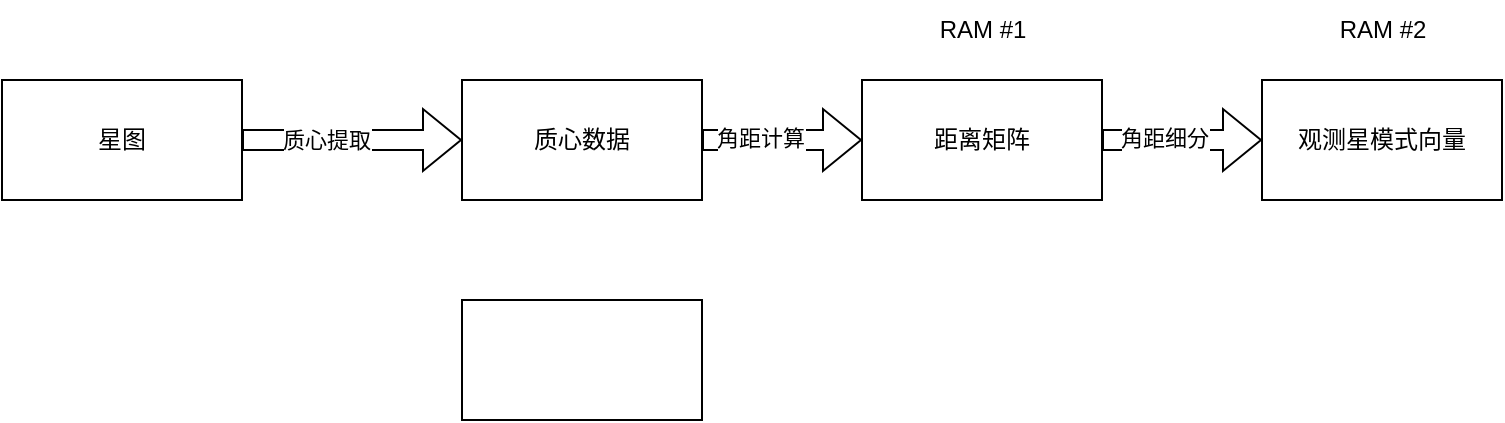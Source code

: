 <mxfile version="24.8.4">
  <diagram name="第 1 页" id="N0TqZqW99RqQm85JOutF">
    <mxGraphModel dx="956" dy="515" grid="1" gridSize="10" guides="1" tooltips="1" connect="1" arrows="1" fold="1" page="1" pageScale="1" pageWidth="413" pageHeight="583" math="0" shadow="0">
      <root>
        <mxCell id="0" />
        <mxCell id="1" parent="0" />
        <mxCell id="Yoh16GQiAsYlW4kxsc5R-3" value="" style="edgeStyle=orthogonalEdgeStyle;rounded=0;orthogonalLoop=1;jettySize=auto;html=1;shape=flexArrow;strokeWidth=1;" edge="1" parent="1" source="Yoh16GQiAsYlW4kxsc5R-1" target="Yoh16GQiAsYlW4kxsc5R-2">
          <mxGeometry relative="1" as="geometry">
            <Array as="points">
              <mxPoint x="300" y="140" />
            </Array>
          </mxGeometry>
        </mxCell>
        <mxCell id="Yoh16GQiAsYlW4kxsc5R-4" value="质心提取" style="edgeLabel;html=1;align=center;verticalAlign=middle;resizable=0;points=[];" vertex="1" connectable="0" parent="Yoh16GQiAsYlW4kxsc5R-3">
          <mxGeometry x="-0.25" y="4" relative="1" as="geometry">
            <mxPoint y="4" as="offset" />
          </mxGeometry>
        </mxCell>
        <mxCell id="Yoh16GQiAsYlW4kxsc5R-1" value="星图" style="whiteSpace=wrap;html=1;" vertex="1" parent="1">
          <mxGeometry x="10" y="110" width="120" height="60" as="geometry" />
        </mxCell>
        <mxCell id="Yoh16GQiAsYlW4kxsc5R-8" value="" style="edgeStyle=orthogonalEdgeStyle;rounded=0;orthogonalLoop=1;jettySize=auto;html=1;shape=flexArrow;" edge="1" parent="1" source="Yoh16GQiAsYlW4kxsc5R-2" target="Yoh16GQiAsYlW4kxsc5R-7">
          <mxGeometry relative="1" as="geometry" />
        </mxCell>
        <mxCell id="Yoh16GQiAsYlW4kxsc5R-13" value="角距计算" style="edgeLabel;html=1;align=center;verticalAlign=middle;resizable=0;points=[];" vertex="1" connectable="0" parent="Yoh16GQiAsYlW4kxsc5R-8">
          <mxGeometry x="-0.286" y="1" relative="1" as="geometry">
            <mxPoint as="offset" />
          </mxGeometry>
        </mxCell>
        <mxCell id="Yoh16GQiAsYlW4kxsc5R-2" value="质心数据" style="whiteSpace=wrap;html=1;" vertex="1" parent="1">
          <mxGeometry x="240" y="110" width="120" height="60" as="geometry" />
        </mxCell>
        <mxCell id="Yoh16GQiAsYlW4kxsc5R-10" value="" style="edgeStyle=orthogonalEdgeStyle;rounded=0;orthogonalLoop=1;jettySize=auto;html=1;shape=flexArrow;" edge="1" parent="1" source="Yoh16GQiAsYlW4kxsc5R-7" target="Yoh16GQiAsYlW4kxsc5R-9">
          <mxGeometry relative="1" as="geometry" />
        </mxCell>
        <mxCell id="Yoh16GQiAsYlW4kxsc5R-15" value="角距细分" style="edgeLabel;html=1;align=center;verticalAlign=middle;resizable=0;points=[];" vertex="1" connectable="0" parent="Yoh16GQiAsYlW4kxsc5R-10">
          <mxGeometry x="-0.238" y="1" relative="1" as="geometry">
            <mxPoint as="offset" />
          </mxGeometry>
        </mxCell>
        <mxCell id="Yoh16GQiAsYlW4kxsc5R-7" value="距离矩阵" style="whiteSpace=wrap;html=1;" vertex="1" parent="1">
          <mxGeometry x="440" y="110" width="120" height="60" as="geometry" />
        </mxCell>
        <mxCell id="Yoh16GQiAsYlW4kxsc5R-9" value="观测星模式向量" style="whiteSpace=wrap;html=1;" vertex="1" parent="1">
          <mxGeometry x="640" y="110" width="120" height="60" as="geometry" />
        </mxCell>
        <mxCell id="Yoh16GQiAsYlW4kxsc5R-16" value="" style="whiteSpace=wrap;html=1;" vertex="1" parent="1">
          <mxGeometry x="240" y="220" width="120" height="60" as="geometry" />
        </mxCell>
        <mxCell id="Yoh16GQiAsYlW4kxsc5R-17" value="RAM #1" style="text;html=1;align=center;verticalAlign=middle;resizable=0;points=[];autosize=1;strokeColor=none;fillColor=none;" vertex="1" parent="1">
          <mxGeometry x="465" y="70" width="70" height="30" as="geometry" />
        </mxCell>
        <mxCell id="Yoh16GQiAsYlW4kxsc5R-18" value="RAM #2" style="text;html=1;align=center;verticalAlign=middle;resizable=0;points=[];autosize=1;strokeColor=none;fillColor=none;" vertex="1" parent="1">
          <mxGeometry x="665" y="70" width="70" height="30" as="geometry" />
        </mxCell>
      </root>
    </mxGraphModel>
  </diagram>
</mxfile>
